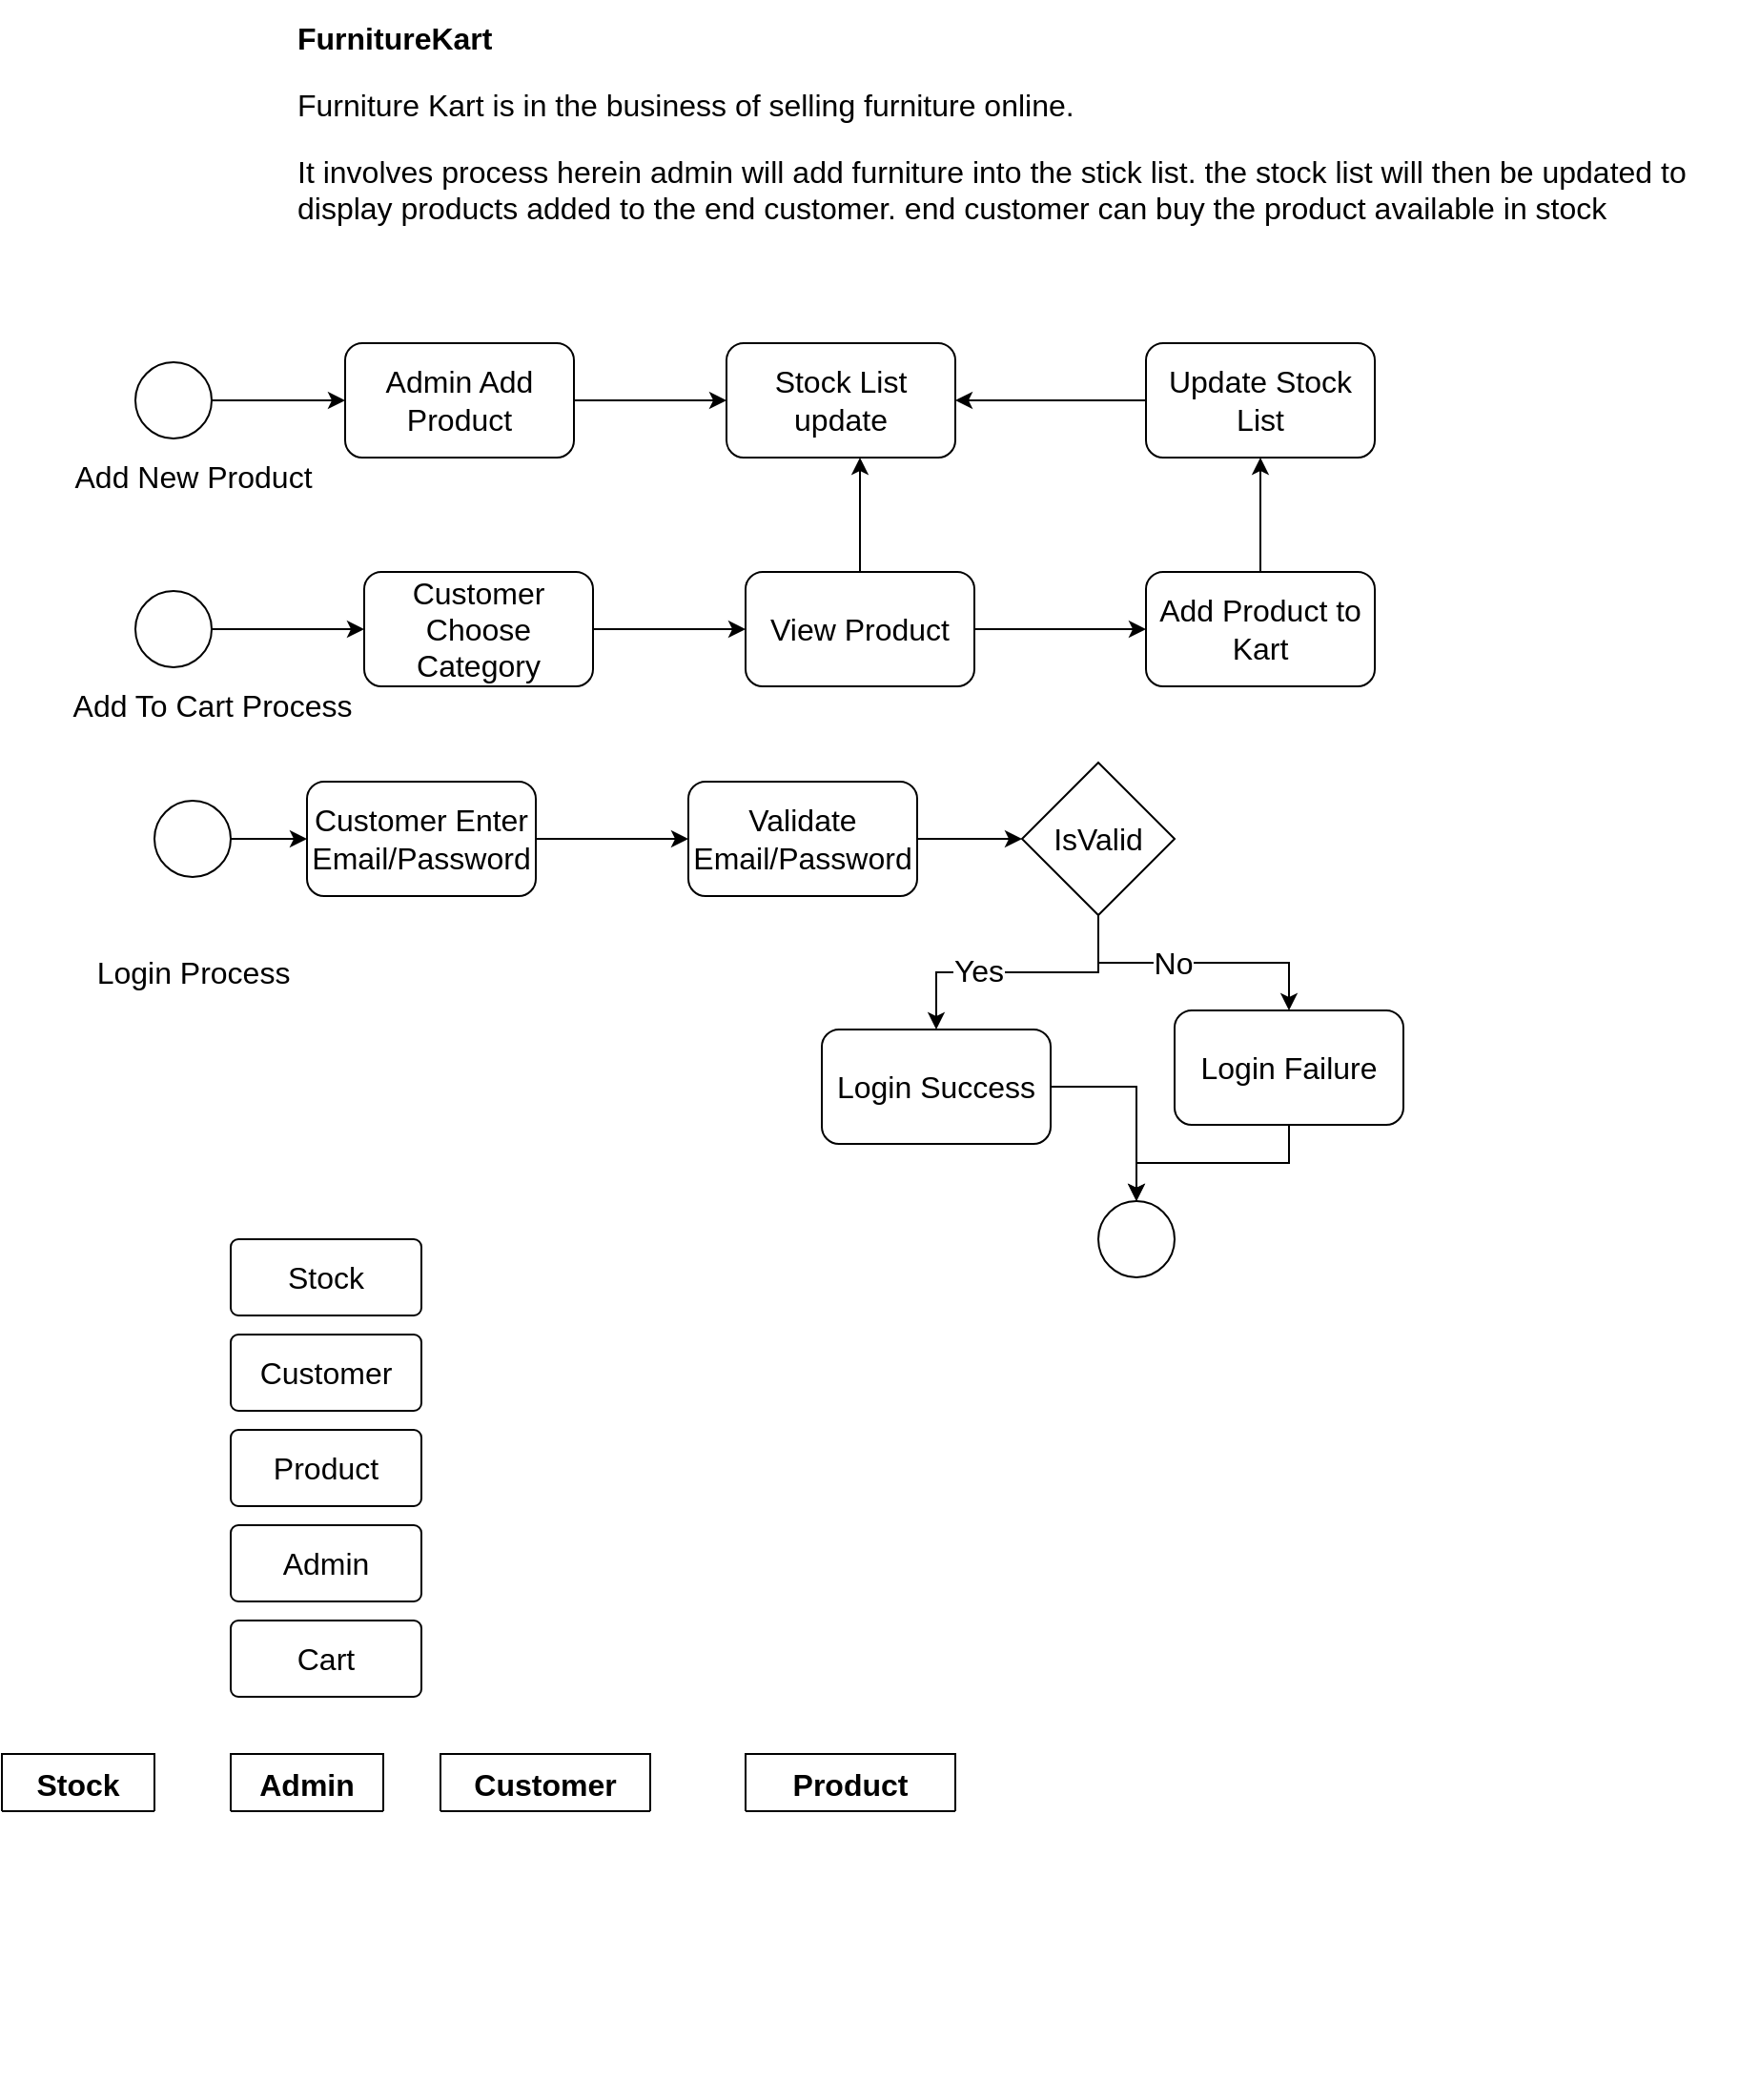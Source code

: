 <mxfile version="16.6.4" type="onedrive"><diagram id="ShUSUeDuB7ZtvweGis2q" name="Page-1"><mxGraphModel dx="1663" dy="489" grid="1" gridSize="10" guides="1" tooltips="1" connect="1" arrows="1" fold="1" page="1" pageScale="1" pageWidth="850" pageHeight="1100" math="0" shadow="0"><root><mxCell id="0"/><mxCell id="1" parent="0"/><mxCell id="bOqX02ZXK56ngoYSc4A--1" value="&lt;h1 style=&quot;font-size: 16px&quot;&gt;&lt;font style=&quot;font-size: 16px&quot;&gt;FurnitureKart&lt;/font&gt;&lt;/h1&gt;&lt;p style=&quot;font-size: 16px&quot;&gt;&lt;font style=&quot;font-size: 16px&quot;&gt;Furniture Kart is in the business of selling furniture online.&lt;/font&gt;&lt;/p&gt;&lt;p style=&quot;font-size: 16px&quot;&gt;&lt;font style=&quot;font-size: 16px&quot;&gt;It involves process herein admin will add furniture into the stick list. the stock list will then be updated to display products added to the end customer. end customer can buy the product available in stock&lt;/font&gt;&lt;/p&gt;&lt;p style=&quot;font-size: 16px&quot;&gt;&lt;font style=&quot;font-size: 16px&quot;&gt;&amp;nbsp;&lt;/font&gt;&lt;/p&gt;" style="text;html=1;strokeColor=none;fillColor=none;spacing=5;spacingTop=-20;whiteSpace=wrap;overflow=hidden;rounded=0;" vertex="1" parent="1"><mxGeometry x="40" y="40" width="760" height="120" as="geometry"/></mxCell><mxCell id="bOqX02ZXK56ngoYSc4A--4" value="" style="edgeStyle=orthogonalEdgeStyle;rounded=0;orthogonalLoop=1;jettySize=auto;html=1;fontSize=16;" edge="1" parent="1" source="bOqX02ZXK56ngoYSc4A--2" target="bOqX02ZXK56ngoYSc4A--3"><mxGeometry relative="1" as="geometry"/></mxCell><mxCell id="bOqX02ZXK56ngoYSc4A--2" value="Admin Add Product" style="rounded=1;whiteSpace=wrap;html=1;fontSize=16;" vertex="1" parent="1"><mxGeometry x="70" y="210" width="120" height="60" as="geometry"/></mxCell><mxCell id="bOqX02ZXK56ngoYSc4A--3" value="Stock List update" style="whiteSpace=wrap;html=1;fontSize=16;rounded=1;" vertex="1" parent="1"><mxGeometry x="270" y="210" width="120" height="60" as="geometry"/></mxCell><mxCell id="bOqX02ZXK56ngoYSc4A--9" value="" style="edgeStyle=orthogonalEdgeStyle;rounded=0;orthogonalLoop=1;jettySize=auto;html=1;fontSize=16;" edge="1" parent="1" source="bOqX02ZXK56ngoYSc4A--7" target="bOqX02ZXK56ngoYSc4A--8"><mxGeometry relative="1" as="geometry"/></mxCell><mxCell id="bOqX02ZXK56ngoYSc4A--7" value="Customer Choose Category" style="rounded=1;whiteSpace=wrap;html=1;fontSize=16;" vertex="1" parent="1"><mxGeometry x="80" y="330" width="120" height="60" as="geometry"/></mxCell><mxCell id="bOqX02ZXK56ngoYSc4A--10" value="" style="edgeStyle=orthogonalEdgeStyle;rounded=0;orthogonalLoop=1;jettySize=auto;html=1;fontSize=16;" edge="1" parent="1" source="bOqX02ZXK56ngoYSc4A--8"><mxGeometry relative="1" as="geometry"><mxPoint x="340" y="270" as="targetPoint"/></mxGeometry></mxCell><mxCell id="bOqX02ZXK56ngoYSc4A--12" value="" style="edgeStyle=orthogonalEdgeStyle;rounded=0;orthogonalLoop=1;jettySize=auto;html=1;fontSize=16;" edge="1" parent="1" source="bOqX02ZXK56ngoYSc4A--8" target="bOqX02ZXK56ngoYSc4A--11"><mxGeometry relative="1" as="geometry"/></mxCell><mxCell id="bOqX02ZXK56ngoYSc4A--8" value="View Product" style="whiteSpace=wrap;html=1;fontSize=16;rounded=1;" vertex="1" parent="1"><mxGeometry x="280" y="330" width="120" height="60" as="geometry"/></mxCell><mxCell id="bOqX02ZXK56ngoYSc4A--14" value="" style="edgeStyle=orthogonalEdgeStyle;rounded=0;orthogonalLoop=1;jettySize=auto;html=1;fontSize=16;" edge="1" parent="1" source="bOqX02ZXK56ngoYSc4A--11" target="bOqX02ZXK56ngoYSc4A--13"><mxGeometry relative="1" as="geometry"/></mxCell><mxCell id="bOqX02ZXK56ngoYSc4A--11" value="Add Product to Kart" style="whiteSpace=wrap;html=1;fontSize=16;rounded=1;" vertex="1" parent="1"><mxGeometry x="490" y="330" width="120" height="60" as="geometry"/></mxCell><mxCell id="bOqX02ZXK56ngoYSc4A--15" value="" style="edgeStyle=orthogonalEdgeStyle;rounded=0;orthogonalLoop=1;jettySize=auto;html=1;fontSize=16;" edge="1" parent="1" source="bOqX02ZXK56ngoYSc4A--13" target="bOqX02ZXK56ngoYSc4A--3"><mxGeometry relative="1" as="geometry"/></mxCell><mxCell id="bOqX02ZXK56ngoYSc4A--13" value="Update Stock List" style="whiteSpace=wrap;html=1;fontSize=16;rounded=1;" vertex="1" parent="1"><mxGeometry x="490" y="210" width="120" height="60" as="geometry"/></mxCell><mxCell id="bOqX02ZXK56ngoYSc4A--17" value="" style="edgeStyle=orthogonalEdgeStyle;rounded=0;orthogonalLoop=1;jettySize=auto;html=1;fontSize=16;" edge="1" parent="1" source="bOqX02ZXK56ngoYSc4A--16" target="bOqX02ZXK56ngoYSc4A--2"><mxGeometry relative="1" as="geometry"/></mxCell><mxCell id="bOqX02ZXK56ngoYSc4A--16" value="" style="ellipse;whiteSpace=wrap;html=1;fontSize=16;" vertex="1" parent="1"><mxGeometry x="-40" y="220" width="40" height="40" as="geometry"/></mxCell><mxCell id="bOqX02ZXK56ngoYSc4A--20" value="" style="edgeStyle=orthogonalEdgeStyle;rounded=0;orthogonalLoop=1;jettySize=auto;html=1;fontSize=16;" edge="1" parent="1" source="bOqX02ZXK56ngoYSc4A--18" target="bOqX02ZXK56ngoYSc4A--7"><mxGeometry relative="1" as="geometry"/></mxCell><mxCell id="bOqX02ZXK56ngoYSc4A--18" value="" style="ellipse;whiteSpace=wrap;html=1;fontSize=16;" vertex="1" parent="1"><mxGeometry x="-40" y="340" width="40" height="40" as="geometry"/></mxCell><mxCell id="bOqX02ZXK56ngoYSc4A--21" value="Add To Cart Process" style="text;html=1;align=center;verticalAlign=middle;resizable=0;points=[];autosize=1;strokeColor=none;fillColor=none;fontSize=16;" vertex="1" parent="1"><mxGeometry x="-80" y="390" width="160" height="20" as="geometry"/></mxCell><mxCell id="bOqX02ZXK56ngoYSc4A--24" value="" style="edgeStyle=orthogonalEdgeStyle;rounded=0;orthogonalLoop=1;jettySize=auto;html=1;fontSize=16;" edge="1" parent="1" source="bOqX02ZXK56ngoYSc4A--22" target="bOqX02ZXK56ngoYSc4A--23"><mxGeometry relative="1" as="geometry"/></mxCell><mxCell id="bOqX02ZXK56ngoYSc4A--22" value="" style="ellipse;whiteSpace=wrap;html=1;fontSize=16;" vertex="1" parent="1"><mxGeometry x="-30" y="450" width="40" height="40" as="geometry"/></mxCell><mxCell id="bOqX02ZXK56ngoYSc4A--26" value="" style="edgeStyle=orthogonalEdgeStyle;rounded=0;orthogonalLoop=1;jettySize=auto;html=1;fontSize=16;" edge="1" parent="1" source="bOqX02ZXK56ngoYSc4A--23" target="bOqX02ZXK56ngoYSc4A--25"><mxGeometry relative="1" as="geometry"/></mxCell><mxCell id="bOqX02ZXK56ngoYSc4A--23" value="Customer Enter Email/Password" style="rounded=1;whiteSpace=wrap;html=1;fontSize=16;" vertex="1" parent="1"><mxGeometry x="50" y="440" width="120" height="60" as="geometry"/></mxCell><mxCell id="bOqX02ZXK56ngoYSc4A--30" value="" style="edgeStyle=orthogonalEdgeStyle;rounded=0;orthogonalLoop=1;jettySize=auto;html=1;fontSize=16;" edge="1" parent="1" source="bOqX02ZXK56ngoYSc4A--25" target="bOqX02ZXK56ngoYSc4A--29"><mxGeometry relative="1" as="geometry"/></mxCell><mxCell id="bOqX02ZXK56ngoYSc4A--25" value="Validate Email/Password" style="whiteSpace=wrap;html=1;fontSize=16;rounded=1;" vertex="1" parent="1"><mxGeometry x="250" y="440" width="120" height="60" as="geometry"/></mxCell><mxCell id="bOqX02ZXK56ngoYSc4A--37" style="edgeStyle=orthogonalEdgeStyle;rounded=0;orthogonalLoop=1;jettySize=auto;html=1;fontSize=16;" edge="1" parent="1" source="bOqX02ZXK56ngoYSc4A--27" target="bOqX02ZXK56ngoYSc4A--36"><mxGeometry relative="1" as="geometry"/></mxCell><mxCell id="bOqX02ZXK56ngoYSc4A--27" value="Login Success" style="whiteSpace=wrap;html=1;fontSize=16;rounded=1;" vertex="1" parent="1"><mxGeometry x="320" y="570" width="120" height="60" as="geometry"/></mxCell><mxCell id="bOqX02ZXK56ngoYSc4A--31" value="" style="edgeStyle=orthogonalEdgeStyle;rounded=0;orthogonalLoop=1;jettySize=auto;html=1;fontSize=16;" edge="1" parent="1" source="bOqX02ZXK56ngoYSc4A--29" target="bOqX02ZXK56ngoYSc4A--27"><mxGeometry relative="1" as="geometry"/></mxCell><mxCell id="bOqX02ZXK56ngoYSc4A--34" value="Yes" style="edgeLabel;html=1;align=center;verticalAlign=middle;resizable=0;points=[];fontSize=16;" vertex="1" connectable="0" parent="bOqX02ZXK56ngoYSc4A--31"><mxGeometry x="0.283" y="-1" relative="1" as="geometry"><mxPoint as="offset"/></mxGeometry></mxCell><mxCell id="bOqX02ZXK56ngoYSc4A--33" style="edgeStyle=orthogonalEdgeStyle;rounded=0;orthogonalLoop=1;jettySize=auto;html=1;fontSize=16;" edge="1" parent="1" source="bOqX02ZXK56ngoYSc4A--29" target="bOqX02ZXK56ngoYSc4A--32"><mxGeometry relative="1" as="geometry"/></mxCell><mxCell id="bOqX02ZXK56ngoYSc4A--35" value="No" style="edgeLabel;html=1;align=center;verticalAlign=middle;resizable=0;points=[];fontSize=16;" vertex="1" connectable="0" parent="bOqX02ZXK56ngoYSc4A--33"><mxGeometry x="-0.147" relative="1" as="geometry"><mxPoint as="offset"/></mxGeometry></mxCell><mxCell id="bOqX02ZXK56ngoYSc4A--29" value="IsValid" style="rhombus;whiteSpace=wrap;html=1;fontSize=16;" vertex="1" parent="1"><mxGeometry x="425" y="430" width="80" height="80" as="geometry"/></mxCell><mxCell id="bOqX02ZXK56ngoYSc4A--38" style="edgeStyle=orthogonalEdgeStyle;rounded=0;orthogonalLoop=1;jettySize=auto;html=1;fontSize=16;" edge="1" parent="1" source="bOqX02ZXK56ngoYSc4A--32" target="bOqX02ZXK56ngoYSc4A--36"><mxGeometry relative="1" as="geometry"/></mxCell><mxCell id="bOqX02ZXK56ngoYSc4A--32" value="Login Failure" style="whiteSpace=wrap;html=1;fontSize=16;rounded=1;" vertex="1" parent="1"><mxGeometry x="505" y="560" width="120" height="60" as="geometry"/></mxCell><mxCell id="bOqX02ZXK56ngoYSc4A--36" value="" style="ellipse;whiteSpace=wrap;html=1;fontSize=16;" vertex="1" parent="1"><mxGeometry x="465" y="660" width="40" height="40" as="geometry"/></mxCell><mxCell id="bOqX02ZXK56ngoYSc4A--39" value="Login Process" style="text;html=1;align=center;verticalAlign=middle;resizable=0;points=[];autosize=1;strokeColor=none;fillColor=none;fontSize=16;" vertex="1" parent="1"><mxGeometry x="-70" y="530" width="120" height="20" as="geometry"/></mxCell><mxCell id="bOqX02ZXK56ngoYSc4A--40" value="Stock" style="rounded=1;arcSize=10;whiteSpace=wrap;html=1;align=center;fontSize=16;" vertex="1" parent="1"><mxGeometry x="10" y="680" width="100" height="40" as="geometry"/></mxCell><mxCell id="bOqX02ZXK56ngoYSc4A--41" value="Customer" style="rounded=1;arcSize=10;whiteSpace=wrap;html=1;align=center;fontSize=16;" vertex="1" parent="1"><mxGeometry x="10" y="730" width="100" height="40" as="geometry"/></mxCell><mxCell id="bOqX02ZXK56ngoYSc4A--42" value="Admin" style="rounded=1;arcSize=10;whiteSpace=wrap;html=1;align=center;fontSize=16;" vertex="1" parent="1"><mxGeometry x="10" y="830" width="100" height="40" as="geometry"/></mxCell><mxCell id="bOqX02ZXK56ngoYSc4A--43" value="Product" style="rounded=1;arcSize=10;whiteSpace=wrap;html=1;align=center;fontSize=16;" vertex="1" parent="1"><mxGeometry x="10" y="780" width="100" height="40" as="geometry"/></mxCell><mxCell id="bOqX02ZXK56ngoYSc4A--44" value="Cart" style="rounded=1;arcSize=10;whiteSpace=wrap;html=1;align=center;fontSize=16;" vertex="1" parent="1"><mxGeometry x="10" y="880" width="100" height="40" as="geometry"/></mxCell><mxCell id="bOqX02ZXK56ngoYSc4A--48" value="Admin" style="shape=table;startSize=30;container=1;collapsible=1;childLayout=tableLayout;fixedRows=1;rowLines=0;fontStyle=1;align=center;resizeLast=1;fontSize=16;" vertex="1" collapsed="1" parent="1"><mxGeometry x="10" y="950" width="80" height="30" as="geometry"><mxRectangle x="10" y="950" width="180" height="210" as="alternateBounds"/></mxGeometry></mxCell><mxCell id="bOqX02ZXK56ngoYSc4A--49" value="" style="shape=tableRow;horizontal=0;startSize=0;swimlaneHead=0;swimlaneBody=0;fillColor=none;collapsible=0;dropTarget=0;points=[[0,0.5],[1,0.5]];portConstraint=eastwest;top=0;left=0;right=0;bottom=1;fontSize=16;" vertex="1" parent="bOqX02ZXK56ngoYSc4A--48"><mxGeometry y="30" width="180" height="30" as="geometry"/></mxCell><mxCell id="bOqX02ZXK56ngoYSc4A--50" value="PK" style="shape=partialRectangle;connectable=0;fillColor=none;top=0;left=0;bottom=0;right=0;fontStyle=1;overflow=hidden;fontSize=16;" vertex="1" parent="bOqX02ZXK56ngoYSc4A--49"><mxGeometry width="30" height="30" as="geometry"><mxRectangle width="30" height="30" as="alternateBounds"/></mxGeometry></mxCell><mxCell id="bOqX02ZXK56ngoYSc4A--51" value="id" style="shape=partialRectangle;connectable=0;fillColor=none;top=0;left=0;bottom=0;right=0;align=left;spacingLeft=6;fontStyle=5;overflow=hidden;fontSize=16;" vertex="1" parent="bOqX02ZXK56ngoYSc4A--49"><mxGeometry x="30" width="150" height="30" as="geometry"><mxRectangle width="150" height="30" as="alternateBounds"/></mxGeometry></mxCell><mxCell id="bOqX02ZXK56ngoYSc4A--52" value="" style="shape=tableRow;horizontal=0;startSize=0;swimlaneHead=0;swimlaneBody=0;fillColor=none;collapsible=0;dropTarget=0;points=[[0,0.5],[1,0.5]];portConstraint=eastwest;top=0;left=0;right=0;bottom=0;fontSize=16;" vertex="1" parent="bOqX02ZXK56ngoYSc4A--48"><mxGeometry y="60" width="180" height="30" as="geometry"/></mxCell><mxCell id="bOqX02ZXK56ngoYSc4A--53" value="" style="shape=partialRectangle;connectable=0;fillColor=none;top=0;left=0;bottom=0;right=0;editable=1;overflow=hidden;fontSize=16;" vertex="1" parent="bOqX02ZXK56ngoYSc4A--52"><mxGeometry width="30" height="30" as="geometry"><mxRectangle width="30" height="30" as="alternateBounds"/></mxGeometry></mxCell><mxCell id="bOqX02ZXK56ngoYSc4A--54" value="fullName" style="shape=partialRectangle;connectable=0;fillColor=none;top=0;left=0;bottom=0;right=0;align=left;spacingLeft=6;overflow=hidden;fontSize=16;" vertex="1" parent="bOqX02ZXK56ngoYSc4A--52"><mxGeometry x="30" width="150" height="30" as="geometry"><mxRectangle width="150" height="30" as="alternateBounds"/></mxGeometry></mxCell><mxCell id="bOqX02ZXK56ngoYSc4A--55" value="" style="shape=tableRow;horizontal=0;startSize=0;swimlaneHead=0;swimlaneBody=0;fillColor=none;collapsible=0;dropTarget=0;points=[[0,0.5],[1,0.5]];portConstraint=eastwest;top=0;left=0;right=0;bottom=0;fontSize=16;" vertex="1" parent="bOqX02ZXK56ngoYSc4A--48"><mxGeometry y="90" width="180" height="30" as="geometry"/></mxCell><mxCell id="bOqX02ZXK56ngoYSc4A--56" value="" style="shape=partialRectangle;connectable=0;fillColor=none;top=0;left=0;bottom=0;right=0;editable=1;overflow=hidden;fontSize=16;" vertex="1" parent="bOqX02ZXK56ngoYSc4A--55"><mxGeometry width="30" height="30" as="geometry"><mxRectangle width="30" height="30" as="alternateBounds"/></mxGeometry></mxCell><mxCell id="bOqX02ZXK56ngoYSc4A--57" value="lastLogggedIn" style="shape=partialRectangle;connectable=0;fillColor=none;top=0;left=0;bottom=0;right=0;align=left;spacingLeft=6;overflow=hidden;fontSize=16;" vertex="1" parent="bOqX02ZXK56ngoYSc4A--55"><mxGeometry x="30" width="150" height="30" as="geometry"><mxRectangle width="150" height="30" as="alternateBounds"/></mxGeometry></mxCell><mxCell id="bOqX02ZXK56ngoYSc4A--58" value="" style="shape=tableRow;horizontal=0;startSize=0;swimlaneHead=0;swimlaneBody=0;fillColor=none;collapsible=0;dropTarget=0;points=[[0,0.5],[1,0.5]];portConstraint=eastwest;top=0;left=0;right=0;bottom=0;fontSize=16;" vertex="1" parent="bOqX02ZXK56ngoYSc4A--48"><mxGeometry y="120" width="180" height="30" as="geometry"/></mxCell><mxCell id="bOqX02ZXK56ngoYSc4A--59" value="" style="shape=partialRectangle;connectable=0;fillColor=none;top=0;left=0;bottom=0;right=0;editable=1;overflow=hidden;fontSize=16;" vertex="1" parent="bOqX02ZXK56ngoYSc4A--58"><mxGeometry width="30" height="30" as="geometry"><mxRectangle width="30" height="30" as="alternateBounds"/></mxGeometry></mxCell><mxCell id="bOqX02ZXK56ngoYSc4A--60" value="isEnabled" style="shape=partialRectangle;connectable=0;fillColor=none;top=0;left=0;bottom=0;right=0;align=left;spacingLeft=6;overflow=hidden;fontSize=16;" vertex="1" parent="bOqX02ZXK56ngoYSc4A--58"><mxGeometry x="30" width="150" height="30" as="geometry"><mxRectangle width="150" height="30" as="alternateBounds"/></mxGeometry></mxCell><mxCell id="bOqX02ZXK56ngoYSc4A--77" style="shape=tableRow;horizontal=0;startSize=0;swimlaneHead=0;swimlaneBody=0;fillColor=none;collapsible=0;dropTarget=0;points=[[0,0.5],[1,0.5]];portConstraint=eastwest;top=0;left=0;right=0;bottom=0;fontSize=16;" vertex="1" parent="bOqX02ZXK56ngoYSc4A--48"><mxGeometry y="150" width="180" height="30" as="geometry"/></mxCell><mxCell id="bOqX02ZXK56ngoYSc4A--78" style="shape=partialRectangle;connectable=0;fillColor=none;top=0;left=0;bottom=0;right=0;editable=1;overflow=hidden;fontSize=16;" vertex="1" parent="bOqX02ZXK56ngoYSc4A--77"><mxGeometry width="30" height="30" as="geometry"><mxRectangle width="30" height="30" as="alternateBounds"/></mxGeometry></mxCell><mxCell id="bOqX02ZXK56ngoYSc4A--79" value="createdOn" style="shape=partialRectangle;connectable=0;fillColor=none;top=0;left=0;bottom=0;right=0;align=left;spacingLeft=6;overflow=hidden;fontSize=16;" vertex="1" parent="bOqX02ZXK56ngoYSc4A--77"><mxGeometry x="30" width="150" height="30" as="geometry"><mxRectangle width="150" height="30" as="alternateBounds"/></mxGeometry></mxCell><mxCell id="bOqX02ZXK56ngoYSc4A--74" style="shape=tableRow;horizontal=0;startSize=0;swimlaneHead=0;swimlaneBody=0;fillColor=none;collapsible=0;dropTarget=0;points=[[0,0.5],[1,0.5]];portConstraint=eastwest;top=0;left=0;right=0;bottom=0;fontSize=16;" vertex="1" parent="bOqX02ZXK56ngoYSc4A--48"><mxGeometry y="180" width="180" height="30" as="geometry"/></mxCell><mxCell id="bOqX02ZXK56ngoYSc4A--75" style="shape=partialRectangle;connectable=0;fillColor=none;top=0;left=0;bottom=0;right=0;editable=1;overflow=hidden;fontSize=16;" vertex="1" parent="bOqX02ZXK56ngoYSc4A--74"><mxGeometry width="30" height="30" as="geometry"><mxRectangle width="30" height="30" as="alternateBounds"/></mxGeometry></mxCell><mxCell id="bOqX02ZXK56ngoYSc4A--76" value="createdBy" style="shape=partialRectangle;connectable=0;fillColor=none;top=0;left=0;bottom=0;right=0;align=left;spacingLeft=6;overflow=hidden;fontSize=16;" vertex="1" parent="bOqX02ZXK56ngoYSc4A--74"><mxGeometry x="30" width="150" height="30" as="geometry"><mxRectangle width="150" height="30" as="alternateBounds"/></mxGeometry></mxCell><mxCell id="bOqX02ZXK56ngoYSc4A--61" value="" style="shape=tableRow;horizontal=0;startSize=0;swimlaneHead=0;swimlaneBody=0;fillColor=none;collapsible=0;dropTarget=0;points=[[0,0.5],[1,0.5]];portConstraint=eastwest;top=0;left=0;right=0;bottom=0;fontSize=16;" vertex="1" parent="1"><mxGeometry x="20" y="1100" width="180" height="30" as="geometry"/></mxCell><mxCell id="bOqX02ZXK56ngoYSc4A--62" value="" style="shape=partialRectangle;connectable=0;fillColor=none;top=0;left=0;bottom=0;right=0;editable=1;overflow=hidden;fontSize=16;" vertex="1" parent="bOqX02ZXK56ngoYSc4A--61"><mxGeometry width="30" height="30" as="geometry"><mxRectangle width="30" height="30" as="alternateBounds"/></mxGeometry></mxCell><mxCell id="bOqX02ZXK56ngoYSc4A--80" value="Customer" style="shape=table;startSize=30;container=1;collapsible=1;childLayout=tableLayout;fixedRows=1;rowLines=0;fontStyle=1;align=center;resizeLast=1;fontSize=16;" vertex="1" collapsed="1" parent="1"><mxGeometry x="120" y="950" width="110" height="30" as="geometry"><mxRectangle x="240" y="950" width="180" height="220" as="alternateBounds"/></mxGeometry></mxCell><mxCell id="bOqX02ZXK56ngoYSc4A--81" value="" style="shape=tableRow;horizontal=0;startSize=0;swimlaneHead=0;swimlaneBody=0;fillColor=none;collapsible=0;dropTarget=0;points=[[0,0.5],[1,0.5]];portConstraint=eastwest;top=0;left=0;right=0;bottom=1;fontSize=16;" vertex="1" parent="bOqX02ZXK56ngoYSc4A--80"><mxGeometry y="30" width="180" height="30" as="geometry"/></mxCell><mxCell id="bOqX02ZXK56ngoYSc4A--82" value="PK" style="shape=partialRectangle;connectable=0;fillColor=none;top=0;left=0;bottom=0;right=0;fontStyle=1;overflow=hidden;fontSize=16;" vertex="1" parent="bOqX02ZXK56ngoYSc4A--81"><mxGeometry width="30" height="30" as="geometry"><mxRectangle width="30" height="30" as="alternateBounds"/></mxGeometry></mxCell><mxCell id="bOqX02ZXK56ngoYSc4A--83" value="email" style="shape=partialRectangle;connectable=0;fillColor=none;top=0;left=0;bottom=0;right=0;align=left;spacingLeft=6;fontStyle=5;overflow=hidden;fontSize=16;" vertex="1" parent="bOqX02ZXK56ngoYSc4A--81"><mxGeometry x="30" width="150" height="30" as="geometry"><mxRectangle width="150" height="30" as="alternateBounds"/></mxGeometry></mxCell><mxCell id="bOqX02ZXK56ngoYSc4A--84" value="" style="shape=tableRow;horizontal=0;startSize=0;swimlaneHead=0;swimlaneBody=0;fillColor=none;collapsible=0;dropTarget=0;points=[[0,0.5],[1,0.5]];portConstraint=eastwest;top=0;left=0;right=0;bottom=0;fontSize=16;" vertex="1" parent="bOqX02ZXK56ngoYSc4A--80"><mxGeometry y="60" width="180" height="30" as="geometry"/></mxCell><mxCell id="bOqX02ZXK56ngoYSc4A--85" value="" style="shape=partialRectangle;connectable=0;fillColor=none;top=0;left=0;bottom=0;right=0;editable=1;overflow=hidden;fontSize=16;" vertex="1" parent="bOqX02ZXK56ngoYSc4A--84"><mxGeometry width="30" height="30" as="geometry"><mxRectangle width="30" height="30" as="alternateBounds"/></mxGeometry></mxCell><mxCell id="bOqX02ZXK56ngoYSc4A--86" value="firstName" style="shape=partialRectangle;connectable=0;fillColor=none;top=0;left=0;bottom=0;right=0;align=left;spacingLeft=6;overflow=hidden;fontSize=16;" vertex="1" parent="bOqX02ZXK56ngoYSc4A--84"><mxGeometry x="30" width="150" height="30" as="geometry"><mxRectangle width="150" height="30" as="alternateBounds"/></mxGeometry></mxCell><mxCell id="bOqX02ZXK56ngoYSc4A--87" value="" style="shape=tableRow;horizontal=0;startSize=0;swimlaneHead=0;swimlaneBody=0;fillColor=none;collapsible=0;dropTarget=0;points=[[0,0.5],[1,0.5]];portConstraint=eastwest;top=0;left=0;right=0;bottom=0;fontSize=16;" vertex="1" parent="bOqX02ZXK56ngoYSc4A--80"><mxGeometry y="90" width="180" height="30" as="geometry"/></mxCell><mxCell id="bOqX02ZXK56ngoYSc4A--88" value="" style="shape=partialRectangle;connectable=0;fillColor=none;top=0;left=0;bottom=0;right=0;editable=1;overflow=hidden;fontSize=16;" vertex="1" parent="bOqX02ZXK56ngoYSc4A--87"><mxGeometry width="30" height="30" as="geometry"><mxRectangle width="30" height="30" as="alternateBounds"/></mxGeometry></mxCell><mxCell id="bOqX02ZXK56ngoYSc4A--89" value="lastName" style="shape=partialRectangle;connectable=0;fillColor=none;top=0;left=0;bottom=0;right=0;align=left;spacingLeft=6;overflow=hidden;fontSize=16;" vertex="1" parent="bOqX02ZXK56ngoYSc4A--87"><mxGeometry x="30" width="150" height="30" as="geometry"><mxRectangle width="150" height="30" as="alternateBounds"/></mxGeometry></mxCell><mxCell id="bOqX02ZXK56ngoYSc4A--90" value="" style="shape=tableRow;horizontal=0;startSize=0;swimlaneHead=0;swimlaneBody=0;fillColor=none;collapsible=0;dropTarget=0;points=[[0,0.5],[1,0.5]];portConstraint=eastwest;top=0;left=0;right=0;bottom=0;fontSize=16;" vertex="1" parent="bOqX02ZXK56ngoYSc4A--80"><mxGeometry y="120" width="180" height="30" as="geometry"/></mxCell><mxCell id="bOqX02ZXK56ngoYSc4A--91" value="" style="shape=partialRectangle;connectable=0;fillColor=none;top=0;left=0;bottom=0;right=0;editable=1;overflow=hidden;fontSize=16;" vertex="1" parent="bOqX02ZXK56ngoYSc4A--90"><mxGeometry width="30" height="30" as="geometry"><mxRectangle width="30" height="30" as="alternateBounds"/></mxGeometry></mxCell><mxCell id="bOqX02ZXK56ngoYSc4A--92" value="mobileNo" style="shape=partialRectangle;connectable=0;fillColor=none;top=0;left=0;bottom=0;right=0;align=left;spacingLeft=6;overflow=hidden;fontSize=16;" vertex="1" parent="bOqX02ZXK56ngoYSc4A--90"><mxGeometry x="30" width="150" height="30" as="geometry"><mxRectangle width="150" height="30" as="alternateBounds"/></mxGeometry></mxCell><mxCell id="bOqX02ZXK56ngoYSc4A--99" style="shape=tableRow;horizontal=0;startSize=0;swimlaneHead=0;swimlaneBody=0;fillColor=none;collapsible=0;dropTarget=0;points=[[0,0.5],[1,0.5]];portConstraint=eastwest;top=0;left=0;right=0;bottom=0;fontSize=16;" vertex="1" parent="bOqX02ZXK56ngoYSc4A--80"><mxGeometry y="150" width="180" height="30" as="geometry"/></mxCell><mxCell id="bOqX02ZXK56ngoYSc4A--100" style="shape=partialRectangle;connectable=0;fillColor=none;top=0;left=0;bottom=0;right=0;editable=1;overflow=hidden;fontSize=16;" vertex="1" parent="bOqX02ZXK56ngoYSc4A--99"><mxGeometry width="30" height="30" as="geometry"><mxRectangle width="30" height="30" as="alternateBounds"/></mxGeometry></mxCell><mxCell id="bOqX02ZXK56ngoYSc4A--101" value="createdOn" style="shape=partialRectangle;connectable=0;fillColor=none;top=0;left=0;bottom=0;right=0;align=left;spacingLeft=6;overflow=hidden;fontSize=16;" vertex="1" parent="bOqX02ZXK56ngoYSc4A--99"><mxGeometry x="30" width="150" height="30" as="geometry"><mxRectangle width="150" height="30" as="alternateBounds"/></mxGeometry></mxCell><mxCell id="bOqX02ZXK56ngoYSc4A--96" style="shape=tableRow;horizontal=0;startSize=0;swimlaneHead=0;swimlaneBody=0;fillColor=none;collapsible=0;dropTarget=0;points=[[0,0.5],[1,0.5]];portConstraint=eastwest;top=0;left=0;right=0;bottom=0;fontSize=16;" vertex="1" parent="bOqX02ZXK56ngoYSc4A--80"><mxGeometry y="180" width="180" height="30" as="geometry"/></mxCell><mxCell id="bOqX02ZXK56ngoYSc4A--97" style="shape=partialRectangle;connectable=0;fillColor=none;top=0;left=0;bottom=0;right=0;editable=1;overflow=hidden;fontSize=16;" vertex="1" parent="bOqX02ZXK56ngoYSc4A--96"><mxGeometry width="30" height="30" as="geometry"><mxRectangle width="30" height="30" as="alternateBounds"/></mxGeometry></mxCell><mxCell id="bOqX02ZXK56ngoYSc4A--98" value="isSocial" style="shape=partialRectangle;connectable=0;fillColor=none;top=0;left=0;bottom=0;right=0;align=left;spacingLeft=6;overflow=hidden;fontSize=16;" vertex="1" parent="bOqX02ZXK56ngoYSc4A--96"><mxGeometry x="30" width="150" height="30" as="geometry"><mxRectangle width="150" height="30" as="alternateBounds"/></mxGeometry></mxCell><mxCell id="bOqX02ZXK56ngoYSc4A--102" value="Product" style="shape=table;startSize=30;container=1;collapsible=1;childLayout=tableLayout;fixedRows=1;rowLines=0;fontStyle=1;align=center;resizeLast=1;fontSize=16;" vertex="1" collapsed="1" parent="1"><mxGeometry x="280" y="950" width="110" height="30" as="geometry"><mxRectangle x="280" y="950" width="180" height="490" as="alternateBounds"/></mxGeometry></mxCell><mxCell id="bOqX02ZXK56ngoYSc4A--103" value="" style="shape=tableRow;horizontal=0;startSize=0;swimlaneHead=0;swimlaneBody=0;fillColor=none;collapsible=0;dropTarget=0;points=[[0,0.5],[1,0.5]];portConstraint=eastwest;top=0;left=0;right=0;bottom=1;fontSize=16;" vertex="1" parent="bOqX02ZXK56ngoYSc4A--102"><mxGeometry y="30" width="180" height="30" as="geometry"/></mxCell><mxCell id="bOqX02ZXK56ngoYSc4A--104" value="PK" style="shape=partialRectangle;connectable=0;fillColor=none;top=0;left=0;bottom=0;right=0;fontStyle=1;overflow=hidden;fontSize=16;" vertex="1" parent="bOqX02ZXK56ngoYSc4A--103"><mxGeometry width="30" height="30" as="geometry"><mxRectangle width="30" height="30" as="alternateBounds"/></mxGeometry></mxCell><mxCell id="bOqX02ZXK56ngoYSc4A--105" value="productId" style="shape=partialRectangle;connectable=0;fillColor=none;top=0;left=0;bottom=0;right=0;align=left;spacingLeft=6;fontStyle=5;overflow=hidden;fontSize=16;" vertex="1" parent="bOqX02ZXK56ngoYSc4A--103"><mxGeometry x="30" width="150" height="30" as="geometry"><mxRectangle width="150" height="30" as="alternateBounds"/></mxGeometry></mxCell><mxCell id="bOqX02ZXK56ngoYSc4A--106" value="" style="shape=tableRow;horizontal=0;startSize=0;swimlaneHead=0;swimlaneBody=0;fillColor=none;collapsible=0;dropTarget=0;points=[[0,0.5],[1,0.5]];portConstraint=eastwest;top=0;left=0;right=0;bottom=0;fontSize=16;" vertex="1" parent="bOqX02ZXK56ngoYSc4A--102"><mxGeometry y="60" width="180" height="30" as="geometry"/></mxCell><mxCell id="bOqX02ZXK56ngoYSc4A--107" value="" style="shape=partialRectangle;connectable=0;fillColor=none;top=0;left=0;bottom=0;right=0;editable=1;overflow=hidden;fontSize=16;" vertex="1" parent="bOqX02ZXK56ngoYSc4A--106"><mxGeometry width="30" height="30" as="geometry"><mxRectangle width="30" height="30" as="alternateBounds"/></mxGeometry></mxCell><mxCell id="bOqX02ZXK56ngoYSc4A--108" value="name" style="shape=partialRectangle;connectable=0;fillColor=none;top=0;left=0;bottom=0;right=0;align=left;spacingLeft=6;overflow=hidden;fontSize=16;" vertex="1" parent="bOqX02ZXK56ngoYSc4A--106"><mxGeometry x="30" width="150" height="30" as="geometry"><mxRectangle width="150" height="30" as="alternateBounds"/></mxGeometry></mxCell><mxCell id="bOqX02ZXK56ngoYSc4A--109" value="" style="shape=tableRow;horizontal=0;startSize=0;swimlaneHead=0;swimlaneBody=0;fillColor=none;collapsible=0;dropTarget=0;points=[[0,0.5],[1,0.5]];portConstraint=eastwest;top=0;left=0;right=0;bottom=0;fontSize=16;" vertex="1" parent="bOqX02ZXK56ngoYSc4A--102"><mxGeometry y="90" width="180" height="30" as="geometry"/></mxCell><mxCell id="bOqX02ZXK56ngoYSc4A--110" value="" style="shape=partialRectangle;connectable=0;fillColor=none;top=0;left=0;bottom=0;right=0;editable=1;overflow=hidden;fontSize=16;" vertex="1" parent="bOqX02ZXK56ngoYSc4A--109"><mxGeometry width="30" height="30" as="geometry"><mxRectangle width="30" height="30" as="alternateBounds"/></mxGeometry></mxCell><mxCell id="bOqX02ZXK56ngoYSc4A--111" value="description" style="shape=partialRectangle;connectable=0;fillColor=none;top=0;left=0;bottom=0;right=0;align=left;spacingLeft=6;overflow=hidden;fontSize=16;" vertex="1" parent="bOqX02ZXK56ngoYSc4A--109"><mxGeometry x="30" width="150" height="30" as="geometry"><mxRectangle width="150" height="30" as="alternateBounds"/></mxGeometry></mxCell><mxCell id="bOqX02ZXK56ngoYSc4A--112" value="" style="shape=tableRow;horizontal=0;startSize=0;swimlaneHead=0;swimlaneBody=0;fillColor=none;collapsible=0;dropTarget=0;points=[[0,0.5],[1,0.5]];portConstraint=eastwest;top=0;left=0;right=0;bottom=0;fontSize=16;" vertex="1" parent="bOqX02ZXK56ngoYSc4A--102"><mxGeometry y="120" width="180" height="30" as="geometry"/></mxCell><mxCell id="bOqX02ZXK56ngoYSc4A--113" value="" style="shape=partialRectangle;connectable=0;fillColor=none;top=0;left=0;bottom=0;right=0;editable=1;overflow=hidden;fontSize=16;" vertex="1" parent="bOqX02ZXK56ngoYSc4A--112"><mxGeometry width="30" height="30" as="geometry"><mxRectangle width="30" height="30" as="alternateBounds"/></mxGeometry></mxCell><mxCell id="bOqX02ZXK56ngoYSc4A--114" value="pricing" style="shape=partialRectangle;connectable=0;fillColor=none;top=0;left=0;bottom=0;right=0;align=left;spacingLeft=6;overflow=hidden;fontSize=16;" vertex="1" parent="bOqX02ZXK56ngoYSc4A--112"><mxGeometry x="30" width="150" height="30" as="geometry"><mxRectangle width="150" height="30" as="alternateBounds"/></mxGeometry></mxCell><mxCell id="bOqX02ZXK56ngoYSc4A--115" style="shape=tableRow;horizontal=0;startSize=0;swimlaneHead=0;swimlaneBody=0;fillColor=none;collapsible=0;dropTarget=0;points=[[0,0.5],[1,0.5]];portConstraint=eastwest;top=0;left=0;right=0;bottom=0;fontSize=16;" vertex="1" parent="bOqX02ZXK56ngoYSc4A--102"><mxGeometry y="150" width="180" height="30" as="geometry"/></mxCell><mxCell id="bOqX02ZXK56ngoYSc4A--116" style="shape=partialRectangle;connectable=0;fillColor=none;top=0;left=0;bottom=0;right=0;editable=1;overflow=hidden;fontSize=16;" vertex="1" parent="bOqX02ZXK56ngoYSc4A--115"><mxGeometry width="30" height="30" as="geometry"><mxRectangle width="30" height="30" as="alternateBounds"/></mxGeometry></mxCell><mxCell id="bOqX02ZXK56ngoYSc4A--117" value="isDiscount" style="shape=partialRectangle;connectable=0;fillColor=none;top=0;left=0;bottom=0;right=0;align=left;spacingLeft=6;overflow=hidden;fontSize=16;" vertex="1" parent="bOqX02ZXK56ngoYSc4A--115"><mxGeometry x="30" width="150" height="30" as="geometry"><mxRectangle width="150" height="30" as="alternateBounds"/></mxGeometry></mxCell><mxCell id="bOqX02ZXK56ngoYSc4A--118" style="shape=tableRow;horizontal=0;startSize=0;swimlaneHead=0;swimlaneBody=0;fillColor=none;collapsible=0;dropTarget=0;points=[[0,0.5],[1,0.5]];portConstraint=eastwest;top=0;left=0;right=0;bottom=0;fontSize=16;" vertex="1" parent="bOqX02ZXK56ngoYSc4A--102"><mxGeometry y="180" width="180" height="30" as="geometry"/></mxCell><mxCell id="bOqX02ZXK56ngoYSc4A--119" style="shape=partialRectangle;connectable=0;fillColor=none;top=0;left=0;bottom=0;right=0;editable=1;overflow=hidden;fontSize=16;" vertex="1" parent="bOqX02ZXK56ngoYSc4A--118"><mxGeometry width="30" height="30" as="geometry"><mxRectangle width="30" height="30" as="alternateBounds"/></mxGeometry></mxCell><mxCell id="bOqX02ZXK56ngoYSc4A--120" value="discountAmount" style="shape=partialRectangle;connectable=0;fillColor=none;top=0;left=0;bottom=0;right=0;align=left;spacingLeft=6;overflow=hidden;fontSize=16;" vertex="1" parent="bOqX02ZXK56ngoYSc4A--118"><mxGeometry x="30" width="150" height="30" as="geometry"><mxRectangle width="150" height="30" as="alternateBounds"/></mxGeometry></mxCell><mxCell id="bOqX02ZXK56ngoYSc4A--139" style="shape=tableRow;horizontal=0;startSize=0;swimlaneHead=0;swimlaneBody=0;fillColor=none;collapsible=0;dropTarget=0;points=[[0,0.5],[1,0.5]];portConstraint=eastwest;top=0;left=0;right=0;bottom=0;fontSize=16;" vertex="1" parent="bOqX02ZXK56ngoYSc4A--102"><mxGeometry y="210" width="180" height="30" as="geometry"/></mxCell><mxCell id="bOqX02ZXK56ngoYSc4A--140" style="shape=partialRectangle;connectable=0;fillColor=none;top=0;left=0;bottom=0;right=0;editable=1;overflow=hidden;fontSize=16;" vertex="1" parent="bOqX02ZXK56ngoYSc4A--139"><mxGeometry width="30" height="30" as="geometry"><mxRectangle width="30" height="30" as="alternateBounds"/></mxGeometry></mxCell><mxCell id="bOqX02ZXK56ngoYSc4A--141" value="height" style="shape=partialRectangle;connectable=0;fillColor=none;top=0;left=0;bottom=0;right=0;align=left;spacingLeft=6;overflow=hidden;fontSize=16;" vertex="1" parent="bOqX02ZXK56ngoYSc4A--139"><mxGeometry x="30" width="150" height="30" as="geometry"><mxRectangle width="150" height="30" as="alternateBounds"/></mxGeometry></mxCell><mxCell id="bOqX02ZXK56ngoYSc4A--136" style="shape=tableRow;horizontal=0;startSize=0;swimlaneHead=0;swimlaneBody=0;fillColor=none;collapsible=0;dropTarget=0;points=[[0,0.5],[1,0.5]];portConstraint=eastwest;top=0;left=0;right=0;bottom=0;fontSize=16;" vertex="1" parent="bOqX02ZXK56ngoYSc4A--102"><mxGeometry y="240" width="180" height="30" as="geometry"/></mxCell><mxCell id="bOqX02ZXK56ngoYSc4A--137" style="shape=partialRectangle;connectable=0;fillColor=none;top=0;left=0;bottom=0;right=0;editable=1;overflow=hidden;fontSize=16;" vertex="1" parent="bOqX02ZXK56ngoYSc4A--136"><mxGeometry width="30" height="30" as="geometry"><mxRectangle width="30" height="30" as="alternateBounds"/></mxGeometry></mxCell><mxCell id="bOqX02ZXK56ngoYSc4A--138" value="width" style="shape=partialRectangle;connectable=0;fillColor=none;top=0;left=0;bottom=0;right=0;align=left;spacingLeft=6;overflow=hidden;fontSize=16;" vertex="1" parent="bOqX02ZXK56ngoYSc4A--136"><mxGeometry x="30" width="150" height="30" as="geometry"><mxRectangle width="150" height="30" as="alternateBounds"/></mxGeometry></mxCell><mxCell id="bOqX02ZXK56ngoYSc4A--133" style="shape=tableRow;horizontal=0;startSize=0;swimlaneHead=0;swimlaneBody=0;fillColor=none;collapsible=0;dropTarget=0;points=[[0,0.5],[1,0.5]];portConstraint=eastwest;top=0;left=0;right=0;bottom=0;fontSize=16;" vertex="1" parent="bOqX02ZXK56ngoYSc4A--102"><mxGeometry y="270" width="180" height="30" as="geometry"/></mxCell><mxCell id="bOqX02ZXK56ngoYSc4A--134" style="shape=partialRectangle;connectable=0;fillColor=none;top=0;left=0;bottom=0;right=0;editable=1;overflow=hidden;fontSize=16;" vertex="1" parent="bOqX02ZXK56ngoYSc4A--133"><mxGeometry width="30" height="30" as="geometry"><mxRectangle width="30" height="30" as="alternateBounds"/></mxGeometry></mxCell><mxCell id="bOqX02ZXK56ngoYSc4A--135" value="length" style="shape=partialRectangle;connectable=0;fillColor=none;top=0;left=0;bottom=0;right=0;align=left;spacingLeft=6;overflow=hidden;fontSize=16;" vertex="1" parent="bOqX02ZXK56ngoYSc4A--133"><mxGeometry x="30" width="150" height="30" as="geometry"><mxRectangle width="150" height="30" as="alternateBounds"/></mxGeometry></mxCell><mxCell id="bOqX02ZXK56ngoYSc4A--142" style="shape=tableRow;horizontal=0;startSize=0;swimlaneHead=0;swimlaneBody=0;fillColor=none;collapsible=0;dropTarget=0;points=[[0,0.5],[1,0.5]];portConstraint=eastwest;top=0;left=0;right=0;bottom=0;fontSize=16;" vertex="1" parent="bOqX02ZXK56ngoYSc4A--102"><mxGeometry y="300" width="180" height="30" as="geometry"/></mxCell><mxCell id="bOqX02ZXK56ngoYSc4A--143" style="shape=partialRectangle;connectable=0;fillColor=none;top=0;left=0;bottom=0;right=0;editable=1;overflow=hidden;fontSize=16;" vertex="1" parent="bOqX02ZXK56ngoYSc4A--142"><mxGeometry width="30" height="30" as="geometry"><mxRectangle width="30" height="30" as="alternateBounds"/></mxGeometry></mxCell><mxCell id="bOqX02ZXK56ngoYSc4A--144" value="weight" style="shape=partialRectangle;connectable=0;fillColor=none;top=0;left=0;bottom=0;right=0;align=left;spacingLeft=6;overflow=hidden;fontSize=16;" vertex="1" parent="bOqX02ZXK56ngoYSc4A--142"><mxGeometry x="30" width="150" height="30" as="geometry"><mxRectangle width="150" height="30" as="alternateBounds"/></mxGeometry></mxCell><mxCell id="bOqX02ZXK56ngoYSc4A--145" style="shape=tableRow;horizontal=0;startSize=0;swimlaneHead=0;swimlaneBody=0;fillColor=none;collapsible=0;dropTarget=0;points=[[0,0.5],[1,0.5]];portConstraint=eastwest;top=0;left=0;right=0;bottom=0;fontSize=16;" vertex="1" parent="bOqX02ZXK56ngoYSc4A--102"><mxGeometry y="330" width="180" height="30" as="geometry"/></mxCell><mxCell id="bOqX02ZXK56ngoYSc4A--146" style="shape=partialRectangle;connectable=0;fillColor=none;top=0;left=0;bottom=0;right=0;editable=1;overflow=hidden;fontSize=16;" vertex="1" parent="bOqX02ZXK56ngoYSc4A--145"><mxGeometry width="30" height="30" as="geometry"><mxRectangle width="30" height="30" as="alternateBounds"/></mxGeometry></mxCell><mxCell id="bOqX02ZXK56ngoYSc4A--147" value="material" style="shape=partialRectangle;connectable=0;fillColor=none;top=0;left=0;bottom=0;right=0;align=left;spacingLeft=6;overflow=hidden;fontSize=16;" vertex="1" parent="bOqX02ZXK56ngoYSc4A--145"><mxGeometry x="30" width="150" height="30" as="geometry"><mxRectangle width="150" height="30" as="alternateBounds"/></mxGeometry></mxCell><mxCell id="bOqX02ZXK56ngoYSc4A--148" style="shape=tableRow;horizontal=0;startSize=0;swimlaneHead=0;swimlaneBody=0;fillColor=none;collapsible=0;dropTarget=0;points=[[0,0.5],[1,0.5]];portConstraint=eastwest;top=0;left=0;right=0;bottom=0;fontSize=16;" vertex="1" parent="bOqX02ZXK56ngoYSc4A--102"><mxGeometry y="360" width="180" height="30" as="geometry"/></mxCell><mxCell id="bOqX02ZXK56ngoYSc4A--149" style="shape=partialRectangle;connectable=0;fillColor=none;top=0;left=0;bottom=0;right=0;editable=1;overflow=hidden;fontSize=16;" vertex="1" parent="bOqX02ZXK56ngoYSc4A--148"><mxGeometry width="30" height="30" as="geometry"><mxRectangle width="30" height="30" as="alternateBounds"/></mxGeometry></mxCell><mxCell id="bOqX02ZXK56ngoYSc4A--150" value="color" style="shape=partialRectangle;connectable=0;fillColor=none;top=0;left=0;bottom=0;right=0;align=left;spacingLeft=6;overflow=hidden;fontSize=16;" vertex="1" parent="bOqX02ZXK56ngoYSc4A--148"><mxGeometry x="30" width="150" height="30" as="geometry"><mxRectangle width="150" height="30" as="alternateBounds"/></mxGeometry></mxCell><mxCell id="bOqX02ZXK56ngoYSc4A--151" style="shape=tableRow;horizontal=0;startSize=0;swimlaneHead=0;swimlaneBody=0;fillColor=none;collapsible=0;dropTarget=0;points=[[0,0.5],[1,0.5]];portConstraint=eastwest;top=0;left=0;right=0;bottom=0;fontSize=16;" vertex="1" parent="bOqX02ZXK56ngoYSc4A--102"><mxGeometry y="390" width="180" height="30" as="geometry"/></mxCell><mxCell id="bOqX02ZXK56ngoYSc4A--152" style="shape=partialRectangle;connectable=0;fillColor=none;top=0;left=0;bottom=0;right=0;editable=1;overflow=hidden;fontSize=16;" vertex="1" parent="bOqX02ZXK56ngoYSc4A--151"><mxGeometry width="30" height="30" as="geometry"><mxRectangle width="30" height="30" as="alternateBounds"/></mxGeometry></mxCell><mxCell id="bOqX02ZXK56ngoYSc4A--153" value="SKU" style="shape=partialRectangle;connectable=0;fillColor=none;top=0;left=0;bottom=0;right=0;align=left;spacingLeft=6;overflow=hidden;fontSize=16;" vertex="1" parent="bOqX02ZXK56ngoYSc4A--151"><mxGeometry x="30" width="150" height="30" as="geometry"><mxRectangle width="150" height="30" as="alternateBounds"/></mxGeometry></mxCell><mxCell id="bOqX02ZXK56ngoYSc4A--157" style="shape=tableRow;horizontal=0;startSize=0;swimlaneHead=0;swimlaneBody=0;fillColor=none;collapsible=0;dropTarget=0;points=[[0,0.5],[1,0.5]];portConstraint=eastwest;top=0;left=0;right=0;bottom=0;fontSize=16;" vertex="1" parent="bOqX02ZXK56ngoYSc4A--102"><mxGeometry y="420" width="180" height="30" as="geometry"/></mxCell><mxCell id="bOqX02ZXK56ngoYSc4A--158" style="shape=partialRectangle;connectable=0;fillColor=none;top=0;left=0;bottom=0;right=0;editable=1;overflow=hidden;fontSize=16;" vertex="1" parent="bOqX02ZXK56ngoYSc4A--157"><mxGeometry width="30" height="30" as="geometry"><mxRectangle width="30" height="30" as="alternateBounds"/></mxGeometry></mxCell><mxCell id="bOqX02ZXK56ngoYSc4A--159" value="createdOn" style="shape=partialRectangle;connectable=0;fillColor=none;top=0;left=0;bottom=0;right=0;align=left;spacingLeft=6;overflow=hidden;fontSize=16;" vertex="1" parent="bOqX02ZXK56ngoYSc4A--157"><mxGeometry x="30" width="150" height="30" as="geometry"><mxRectangle width="150" height="30" as="alternateBounds"/></mxGeometry></mxCell><mxCell id="bOqX02ZXK56ngoYSc4A--154" style="shape=tableRow;horizontal=0;startSize=0;swimlaneHead=0;swimlaneBody=0;fillColor=none;collapsible=0;dropTarget=0;points=[[0,0.5],[1,0.5]];portConstraint=eastwest;top=0;left=0;right=0;bottom=0;fontSize=16;" vertex="1" parent="bOqX02ZXK56ngoYSc4A--102"><mxGeometry y="450" width="180" height="30" as="geometry"/></mxCell><mxCell id="bOqX02ZXK56ngoYSc4A--155" style="shape=partialRectangle;connectable=0;fillColor=none;top=0;left=0;bottom=0;right=0;editable=1;overflow=hidden;fontSize=16;" vertex="1" parent="bOqX02ZXK56ngoYSc4A--154"><mxGeometry width="30" height="30" as="geometry"><mxRectangle width="30" height="30" as="alternateBounds"/></mxGeometry></mxCell><mxCell id="bOqX02ZXK56ngoYSc4A--156" value="createdBy" style="shape=partialRectangle;connectable=0;fillColor=none;top=0;left=0;bottom=0;right=0;align=left;spacingLeft=6;overflow=hidden;fontSize=16;" vertex="1" parent="bOqX02ZXK56ngoYSc4A--154"><mxGeometry x="30" width="150" height="30" as="geometry"><mxRectangle width="150" height="30" as="alternateBounds"/></mxGeometry></mxCell><mxCell id="bOqX02ZXK56ngoYSc4A--160" value="Stock" style="shape=table;startSize=30;container=1;collapsible=1;childLayout=tableLayout;fixedRows=1;rowLines=0;fontStyle=1;align=center;resizeLast=1;fontSize=16;" vertex="1" collapsed="1" parent="1"><mxGeometry x="-110" y="950" width="80" height="30" as="geometry"><mxRectangle x="-110" y="950" width="180" height="240" as="alternateBounds"/></mxGeometry></mxCell><mxCell id="bOqX02ZXK56ngoYSc4A--161" value="" style="shape=tableRow;horizontal=0;startSize=0;swimlaneHead=0;swimlaneBody=0;fillColor=none;collapsible=0;dropTarget=0;points=[[0,0.5],[1,0.5]];portConstraint=eastwest;top=0;left=0;right=0;bottom=1;fontSize=16;" vertex="1" parent="bOqX02ZXK56ngoYSc4A--160"><mxGeometry y="30" width="180" height="30" as="geometry"/></mxCell><mxCell id="bOqX02ZXK56ngoYSc4A--162" value="PK" style="shape=partialRectangle;connectable=0;fillColor=none;top=0;left=0;bottom=0;right=0;fontStyle=1;overflow=hidden;fontSize=16;" vertex="1" parent="bOqX02ZXK56ngoYSc4A--161"><mxGeometry width="30" height="30" as="geometry"><mxRectangle width="30" height="30" as="alternateBounds"/></mxGeometry></mxCell><mxCell id="bOqX02ZXK56ngoYSc4A--163" value="id" style="shape=partialRectangle;connectable=0;fillColor=none;top=0;left=0;bottom=0;right=0;align=left;spacingLeft=6;fontStyle=5;overflow=hidden;fontSize=16;" vertex="1" parent="bOqX02ZXK56ngoYSc4A--161"><mxGeometry x="30" width="150" height="30" as="geometry"><mxRectangle width="150" height="30" as="alternateBounds"/></mxGeometry></mxCell><mxCell id="bOqX02ZXK56ngoYSc4A--179" style="shape=tableRow;horizontal=0;startSize=0;swimlaneHead=0;swimlaneBody=0;fillColor=none;collapsible=0;dropTarget=0;points=[[0,0.5],[1,0.5]];portConstraint=eastwest;top=0;left=0;right=0;bottom=1;fontSize=16;" vertex="1" parent="bOqX02ZXK56ngoYSc4A--160"><mxGeometry y="60" width="180" height="30" as="geometry"/></mxCell><mxCell id="bOqX02ZXK56ngoYSc4A--180" value="FK" style="shape=partialRectangle;connectable=0;fillColor=none;top=0;left=0;bottom=0;right=0;fontStyle=1;overflow=hidden;fontSize=16;" vertex="1" parent="bOqX02ZXK56ngoYSc4A--179"><mxGeometry width="30" height="30" as="geometry"><mxRectangle width="30" height="30" as="alternateBounds"/></mxGeometry></mxCell><mxCell id="bOqX02ZXK56ngoYSc4A--181" value="productId" style="shape=partialRectangle;connectable=0;fillColor=none;top=0;left=0;bottom=0;right=0;align=left;spacingLeft=6;fontStyle=5;overflow=hidden;fontSize=16;" vertex="1" parent="bOqX02ZXK56ngoYSc4A--179"><mxGeometry x="30" width="150" height="30" as="geometry"><mxRectangle width="150" height="30" as="alternateBounds"/></mxGeometry></mxCell><mxCell id="bOqX02ZXK56ngoYSc4A--164" value="" style="shape=tableRow;horizontal=0;startSize=0;swimlaneHead=0;swimlaneBody=0;fillColor=none;collapsible=0;dropTarget=0;points=[[0,0.5],[1,0.5]];portConstraint=eastwest;top=0;left=0;right=0;bottom=0;fontSize=16;" vertex="1" parent="bOqX02ZXK56ngoYSc4A--160"><mxGeometry y="90" width="180" height="30" as="geometry"/></mxCell><mxCell id="bOqX02ZXK56ngoYSc4A--165" value="" style="shape=partialRectangle;connectable=0;fillColor=none;top=0;left=0;bottom=0;right=0;editable=1;overflow=hidden;fontSize=16;" vertex="1" parent="bOqX02ZXK56ngoYSc4A--164"><mxGeometry width="30" height="30" as="geometry"><mxRectangle width="30" height="30" as="alternateBounds"/></mxGeometry></mxCell><mxCell id="bOqX02ZXK56ngoYSc4A--166" value="totalQty" style="shape=partialRectangle;connectable=0;fillColor=none;top=0;left=0;bottom=0;right=0;align=left;spacingLeft=6;overflow=hidden;fontSize=16;" vertex="1" parent="bOqX02ZXK56ngoYSc4A--164"><mxGeometry x="30" width="150" height="30" as="geometry"><mxRectangle width="150" height="30" as="alternateBounds"/></mxGeometry></mxCell><mxCell id="bOqX02ZXK56ngoYSc4A--167" value="" style="shape=tableRow;horizontal=0;startSize=0;swimlaneHead=0;swimlaneBody=0;fillColor=none;collapsible=0;dropTarget=0;points=[[0,0.5],[1,0.5]];portConstraint=eastwest;top=0;left=0;right=0;bottom=0;fontSize=16;" vertex="1" parent="bOqX02ZXK56ngoYSc4A--160"><mxGeometry y="120" width="180" height="30" as="geometry"/></mxCell><mxCell id="bOqX02ZXK56ngoYSc4A--168" value="" style="shape=partialRectangle;connectable=0;fillColor=none;top=0;left=0;bottom=0;right=0;editable=1;overflow=hidden;fontSize=16;" vertex="1" parent="bOqX02ZXK56ngoYSc4A--167"><mxGeometry width="30" height="30" as="geometry"><mxRectangle width="30" height="30" as="alternateBounds"/></mxGeometry></mxCell><mxCell id="bOqX02ZXK56ngoYSc4A--169" value="minThreshold" style="shape=partialRectangle;connectable=0;fillColor=none;top=0;left=0;bottom=0;right=0;align=left;spacingLeft=6;overflow=hidden;fontSize=16;" vertex="1" parent="bOqX02ZXK56ngoYSc4A--167"><mxGeometry x="30" width="150" height="30" as="geometry"><mxRectangle width="150" height="30" as="alternateBounds"/></mxGeometry></mxCell><mxCell id="bOqX02ZXK56ngoYSc4A--170" value="" style="shape=tableRow;horizontal=0;startSize=0;swimlaneHead=0;swimlaneBody=0;fillColor=none;collapsible=0;dropTarget=0;points=[[0,0.5],[1,0.5]];portConstraint=eastwest;top=0;left=0;right=0;bottom=0;fontSize=16;" vertex="1" parent="bOqX02ZXK56ngoYSc4A--160"><mxGeometry y="150" width="180" height="30" as="geometry"/></mxCell><mxCell id="bOqX02ZXK56ngoYSc4A--171" value="" style="shape=partialRectangle;connectable=0;fillColor=none;top=0;left=0;bottom=0;right=0;editable=1;overflow=hidden;fontSize=16;" vertex="1" parent="bOqX02ZXK56ngoYSc4A--170"><mxGeometry width="30" height="30" as="geometry"><mxRectangle width="30" height="30" as="alternateBounds"/></mxGeometry></mxCell><mxCell id="bOqX02ZXK56ngoYSc4A--172" value="isEnabled" style="shape=partialRectangle;connectable=0;fillColor=none;top=0;left=0;bottom=0;right=0;align=left;spacingLeft=6;overflow=hidden;fontSize=16;" vertex="1" parent="bOqX02ZXK56ngoYSc4A--170"><mxGeometry x="30" width="150" height="30" as="geometry"><mxRectangle width="150" height="30" as="alternateBounds"/></mxGeometry></mxCell><mxCell id="bOqX02ZXK56ngoYSc4A--173" style="shape=tableRow;horizontal=0;startSize=0;swimlaneHead=0;swimlaneBody=0;fillColor=none;collapsible=0;dropTarget=0;points=[[0,0.5],[1,0.5]];portConstraint=eastwest;top=0;left=0;right=0;bottom=0;fontSize=16;" vertex="1" parent="bOqX02ZXK56ngoYSc4A--160"><mxGeometry y="180" width="180" height="30" as="geometry"/></mxCell><mxCell id="bOqX02ZXK56ngoYSc4A--174" style="shape=partialRectangle;connectable=0;fillColor=none;top=0;left=0;bottom=0;right=0;editable=1;overflow=hidden;fontSize=16;" vertex="1" parent="bOqX02ZXK56ngoYSc4A--173"><mxGeometry width="30" height="30" as="geometry"><mxRectangle width="30" height="30" as="alternateBounds"/></mxGeometry></mxCell><mxCell id="bOqX02ZXK56ngoYSc4A--175" value="createdOn" style="shape=partialRectangle;connectable=0;fillColor=none;top=0;left=0;bottom=0;right=0;align=left;spacingLeft=6;overflow=hidden;fontSize=16;" vertex="1" parent="bOqX02ZXK56ngoYSc4A--173"><mxGeometry x="30" width="150" height="30" as="geometry"><mxRectangle width="150" height="30" as="alternateBounds"/></mxGeometry></mxCell><mxCell id="bOqX02ZXK56ngoYSc4A--176" style="shape=tableRow;horizontal=0;startSize=0;swimlaneHead=0;swimlaneBody=0;fillColor=none;collapsible=0;dropTarget=0;points=[[0,0.5],[1,0.5]];portConstraint=eastwest;top=0;left=0;right=0;bottom=0;fontSize=16;" vertex="1" parent="bOqX02ZXK56ngoYSc4A--160"><mxGeometry y="210" width="180" height="30" as="geometry"/></mxCell><mxCell id="bOqX02ZXK56ngoYSc4A--177" style="shape=partialRectangle;connectable=0;fillColor=none;top=0;left=0;bottom=0;right=0;editable=1;overflow=hidden;fontSize=16;" vertex="1" parent="bOqX02ZXK56ngoYSc4A--176"><mxGeometry width="30" height="30" as="geometry"><mxRectangle width="30" height="30" as="alternateBounds"/></mxGeometry></mxCell><mxCell id="bOqX02ZXK56ngoYSc4A--178" value="createdBy" style="shape=partialRectangle;connectable=0;fillColor=none;top=0;left=0;bottom=0;right=0;align=left;spacingLeft=6;overflow=hidden;fontSize=16;" vertex="1" parent="bOqX02ZXK56ngoYSc4A--176"><mxGeometry x="30" width="150" height="30" as="geometry"><mxRectangle width="150" height="30" as="alternateBounds"/></mxGeometry></mxCell><mxCell id="bOqX02ZXK56ngoYSc4A--182" value="Add New Product" style="text;html=1;align=center;verticalAlign=middle;resizable=0;points=[];autosize=1;strokeColor=none;fillColor=none;fontSize=16;" vertex="1" parent="1"><mxGeometry x="-80" y="270" width="140" height="20" as="geometry"/></mxCell></root></mxGraphModel></diagram></mxfile>